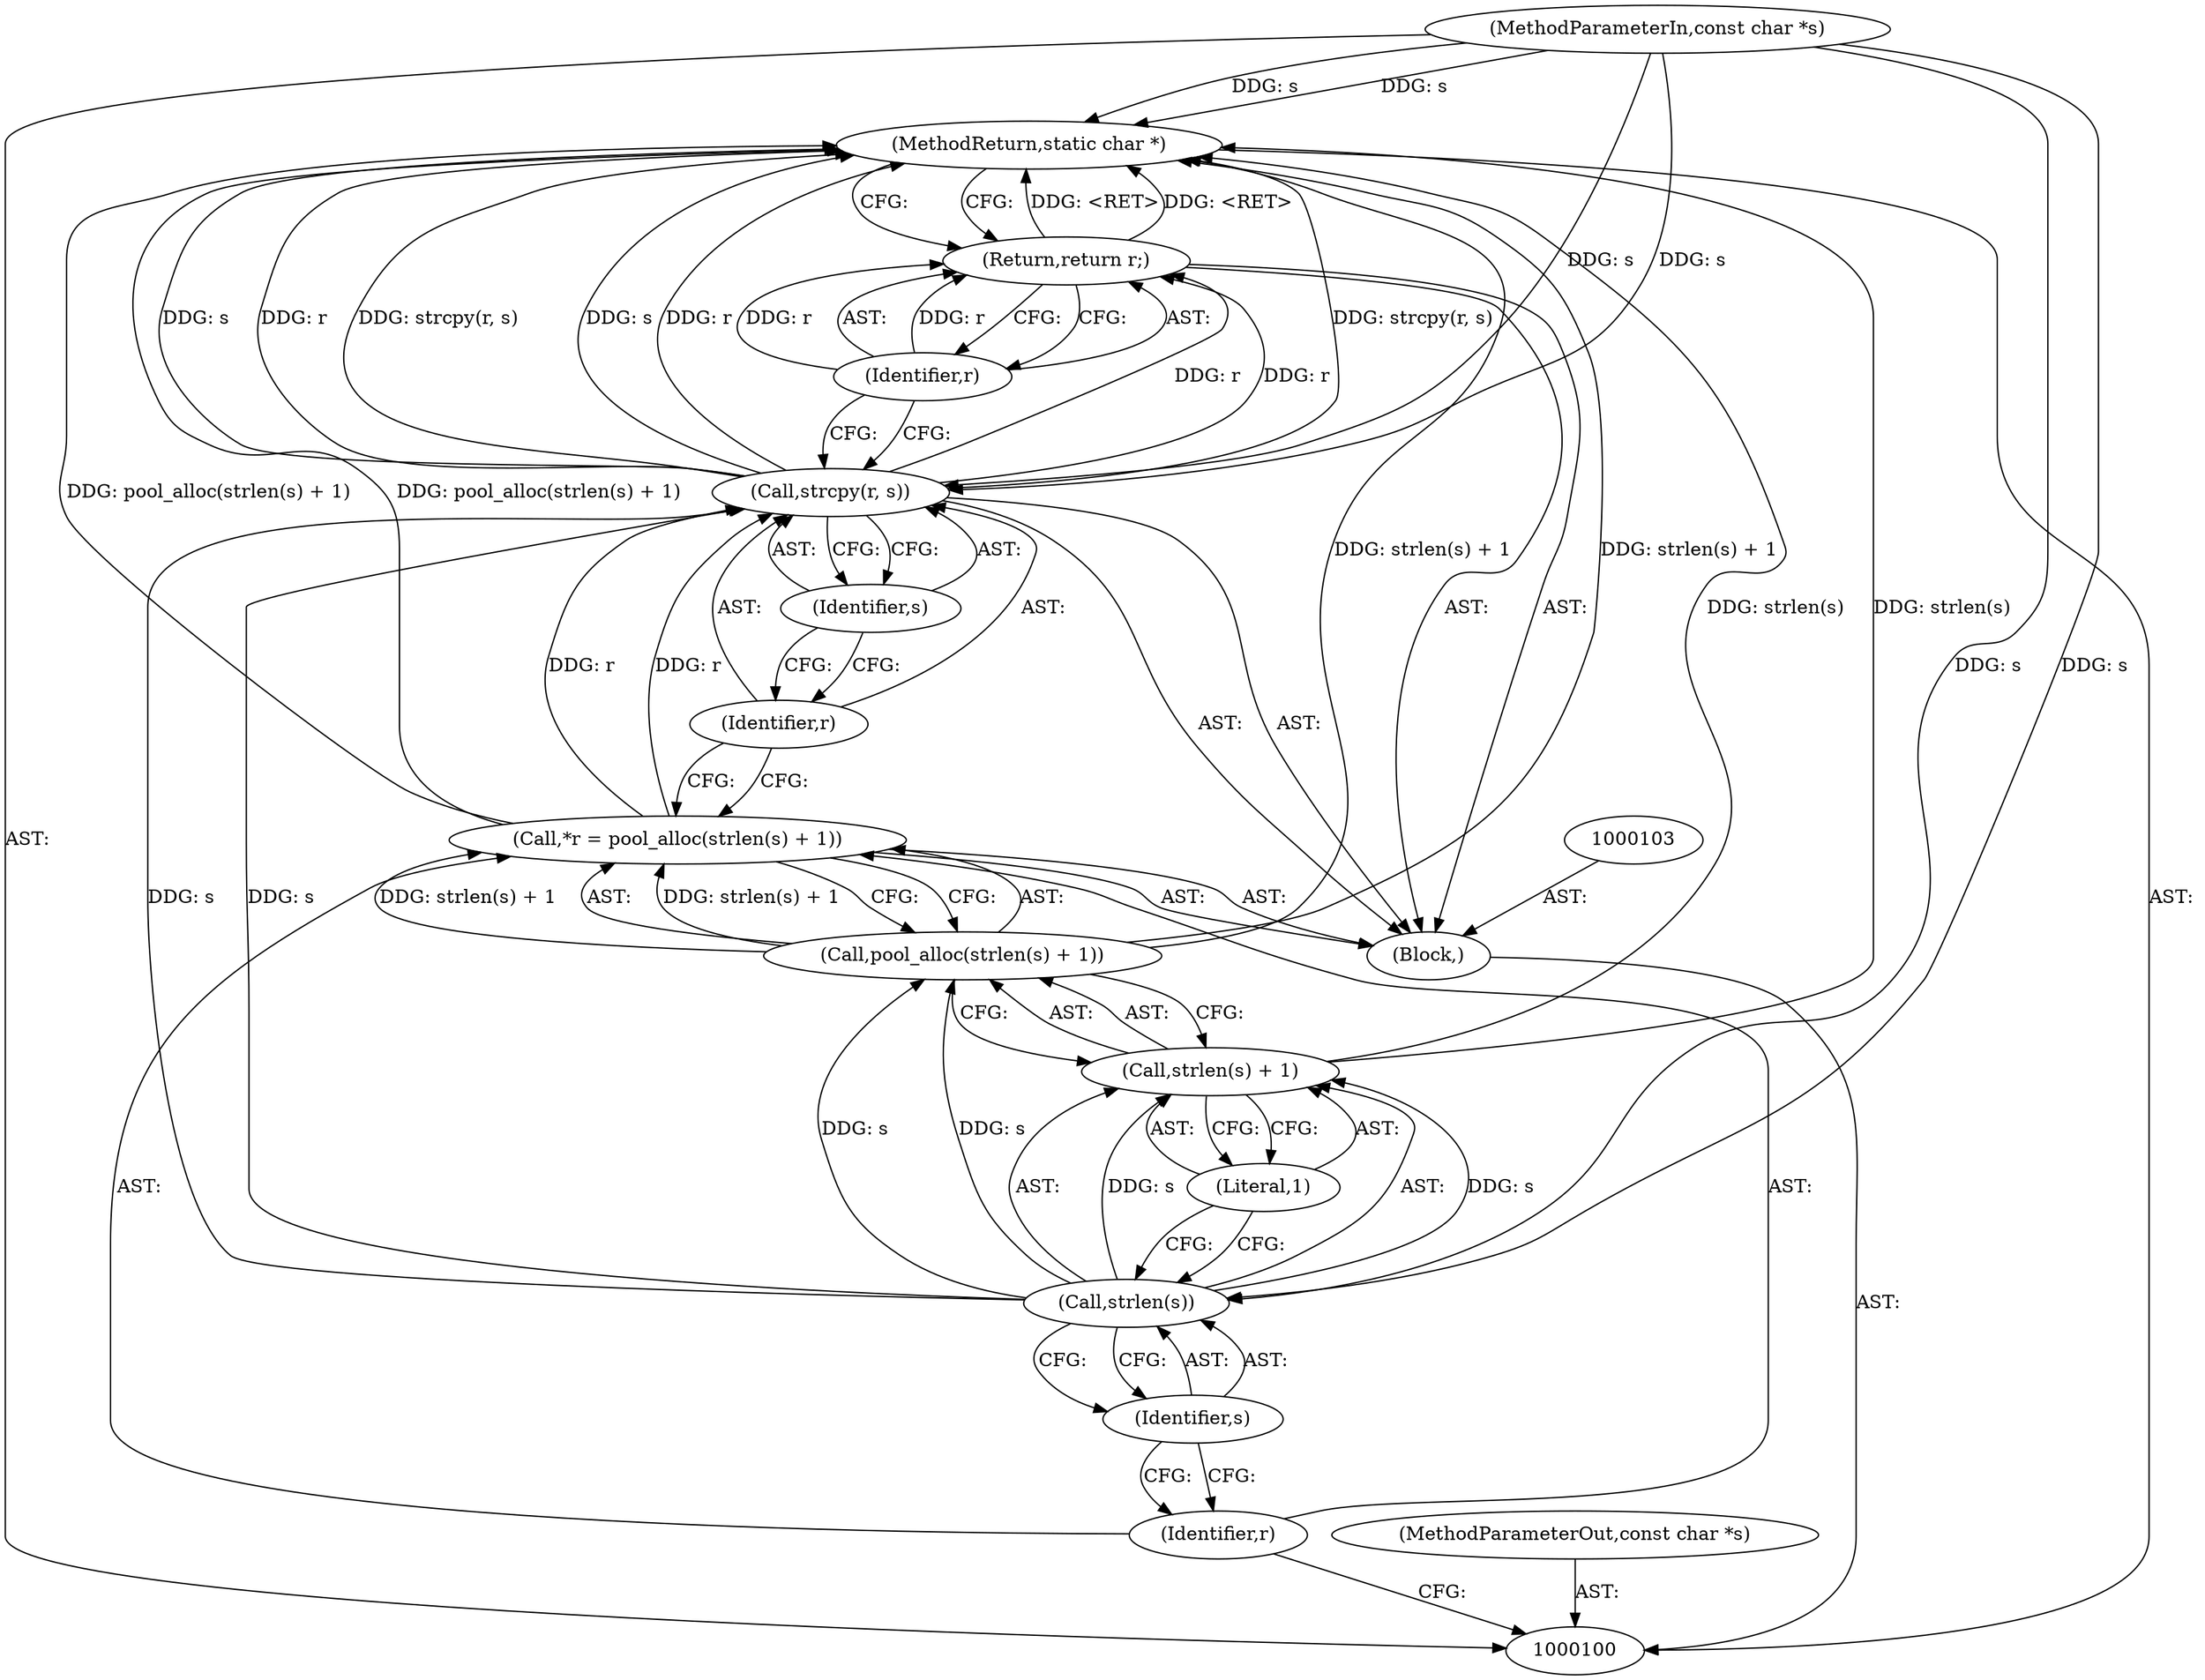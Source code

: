 digraph "1_git_34fa79a6cde56d6d428ab0d3160cb094ebad3305" {
"1000116" [label="(MethodReturn,static char *)"];
"1000101" [label="(MethodParameterIn,const char *s)"];
"1000146" [label="(MethodParameterOut,const char *s)"];
"1000102" [label="(Block,)"];
"1000106" [label="(Call,pool_alloc(strlen(s) + 1))"];
"1000107" [label="(Call,strlen(s) + 1)"];
"1000108" [label="(Call,strlen(s))"];
"1000109" [label="(Identifier,s)"];
"1000110" [label="(Literal,1)"];
"1000104" [label="(Call,*r = pool_alloc(strlen(s) + 1))"];
"1000105" [label="(Identifier,r)"];
"1000111" [label="(Call,strcpy(r, s))"];
"1000113" [label="(Identifier,s)"];
"1000112" [label="(Identifier,r)"];
"1000114" [label="(Return,return r;)"];
"1000115" [label="(Identifier,r)"];
"1000116" -> "1000100"  [label="AST: "];
"1000116" -> "1000114"  [label="CFG: "];
"1000107" -> "1000116"  [label="DDG: strlen(s)"];
"1000106" -> "1000116"  [label="DDG: strlen(s) + 1"];
"1000111" -> "1000116"  [label="DDG: r"];
"1000111" -> "1000116"  [label="DDG: strcpy(r, s)"];
"1000111" -> "1000116"  [label="DDG: s"];
"1000104" -> "1000116"  [label="DDG: pool_alloc(strlen(s) + 1)"];
"1000101" -> "1000116"  [label="DDG: s"];
"1000114" -> "1000116"  [label="DDG: <RET>"];
"1000101" -> "1000100"  [label="AST: "];
"1000101" -> "1000116"  [label="DDG: s"];
"1000101" -> "1000108"  [label="DDG: s"];
"1000101" -> "1000111"  [label="DDG: s"];
"1000146" -> "1000100"  [label="AST: "];
"1000102" -> "1000100"  [label="AST: "];
"1000103" -> "1000102"  [label="AST: "];
"1000104" -> "1000102"  [label="AST: "];
"1000111" -> "1000102"  [label="AST: "];
"1000114" -> "1000102"  [label="AST: "];
"1000106" -> "1000104"  [label="AST: "];
"1000106" -> "1000107"  [label="CFG: "];
"1000107" -> "1000106"  [label="AST: "];
"1000104" -> "1000106"  [label="CFG: "];
"1000106" -> "1000116"  [label="DDG: strlen(s) + 1"];
"1000106" -> "1000104"  [label="DDG: strlen(s) + 1"];
"1000108" -> "1000106"  [label="DDG: s"];
"1000107" -> "1000106"  [label="AST: "];
"1000107" -> "1000110"  [label="CFG: "];
"1000108" -> "1000107"  [label="AST: "];
"1000110" -> "1000107"  [label="AST: "];
"1000106" -> "1000107"  [label="CFG: "];
"1000107" -> "1000116"  [label="DDG: strlen(s)"];
"1000108" -> "1000107"  [label="DDG: s"];
"1000108" -> "1000107"  [label="AST: "];
"1000108" -> "1000109"  [label="CFG: "];
"1000109" -> "1000108"  [label="AST: "];
"1000110" -> "1000108"  [label="CFG: "];
"1000108" -> "1000106"  [label="DDG: s"];
"1000108" -> "1000107"  [label="DDG: s"];
"1000101" -> "1000108"  [label="DDG: s"];
"1000108" -> "1000111"  [label="DDG: s"];
"1000109" -> "1000108"  [label="AST: "];
"1000109" -> "1000105"  [label="CFG: "];
"1000108" -> "1000109"  [label="CFG: "];
"1000110" -> "1000107"  [label="AST: "];
"1000110" -> "1000108"  [label="CFG: "];
"1000107" -> "1000110"  [label="CFG: "];
"1000104" -> "1000102"  [label="AST: "];
"1000104" -> "1000106"  [label="CFG: "];
"1000105" -> "1000104"  [label="AST: "];
"1000106" -> "1000104"  [label="AST: "];
"1000112" -> "1000104"  [label="CFG: "];
"1000104" -> "1000116"  [label="DDG: pool_alloc(strlen(s) + 1)"];
"1000106" -> "1000104"  [label="DDG: strlen(s) + 1"];
"1000104" -> "1000111"  [label="DDG: r"];
"1000105" -> "1000104"  [label="AST: "];
"1000105" -> "1000100"  [label="CFG: "];
"1000109" -> "1000105"  [label="CFG: "];
"1000111" -> "1000102"  [label="AST: "];
"1000111" -> "1000113"  [label="CFG: "];
"1000112" -> "1000111"  [label="AST: "];
"1000113" -> "1000111"  [label="AST: "];
"1000115" -> "1000111"  [label="CFG: "];
"1000111" -> "1000116"  [label="DDG: r"];
"1000111" -> "1000116"  [label="DDG: strcpy(r, s)"];
"1000111" -> "1000116"  [label="DDG: s"];
"1000104" -> "1000111"  [label="DDG: r"];
"1000108" -> "1000111"  [label="DDG: s"];
"1000101" -> "1000111"  [label="DDG: s"];
"1000111" -> "1000114"  [label="DDG: r"];
"1000113" -> "1000111"  [label="AST: "];
"1000113" -> "1000112"  [label="CFG: "];
"1000111" -> "1000113"  [label="CFG: "];
"1000112" -> "1000111"  [label="AST: "];
"1000112" -> "1000104"  [label="CFG: "];
"1000113" -> "1000112"  [label="CFG: "];
"1000114" -> "1000102"  [label="AST: "];
"1000114" -> "1000115"  [label="CFG: "];
"1000115" -> "1000114"  [label="AST: "];
"1000116" -> "1000114"  [label="CFG: "];
"1000114" -> "1000116"  [label="DDG: <RET>"];
"1000115" -> "1000114"  [label="DDG: r"];
"1000111" -> "1000114"  [label="DDG: r"];
"1000115" -> "1000114"  [label="AST: "];
"1000115" -> "1000111"  [label="CFG: "];
"1000114" -> "1000115"  [label="CFG: "];
"1000115" -> "1000114"  [label="DDG: r"];
}
